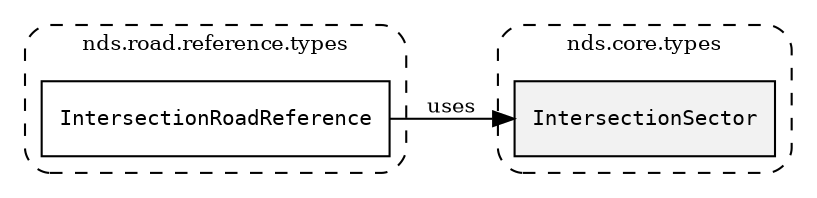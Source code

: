 /**
 * This dot file creates symbol collaboration diagram for IntersectionSector.
 */
digraph ZSERIO
{
    node [shape=box, fontsize=10];
    rankdir="LR";
    fontsize=10;
    tooltip="IntersectionSector collaboration diagram";

    subgraph "cluster_nds.core.types"
    {
        style="dashed, rounded";
        label="nds.core.types";
        tooltip="Package nds.core.types";
        href="../../../content/packages/nds.core.types.html#Package-nds-core-types";
        target="_parent";

        "IntersectionSector" [style="filled", fillcolor="#0000000D", target="_parent", label=<<font face="monospace"><table align="center" border="0" cellspacing="0" cellpadding="0"><tr><td href="../../../content/packages/nds.core.types.html#Subtype-IntersectionSector" title="Subtype defined in nds.core.types">IntersectionSector</td></tr></table></font>>];
    }

    subgraph "cluster_nds.road.reference.types"
    {
        style="dashed, rounded";
        label="nds.road.reference.types";
        tooltip="Package nds.road.reference.types";
        href="../../../content/packages/nds.road.reference.types.html#Package-nds-road-reference-types";
        target="_parent";

        "IntersectionRoadReference" [target="_parent", label=<<font face="monospace"><table align="center" border="0" cellspacing="0" cellpadding="0"><tr><td href="../../../content/packages/nds.road.reference.types.html#Structure-IntersectionRoadReference" title="Structure defined in nds.road.reference.types">IntersectionRoadReference</td></tr></table></font>>];
    }

    "IntersectionRoadReference" -> "IntersectionSector" [label="uses", fontsize=10];
}
